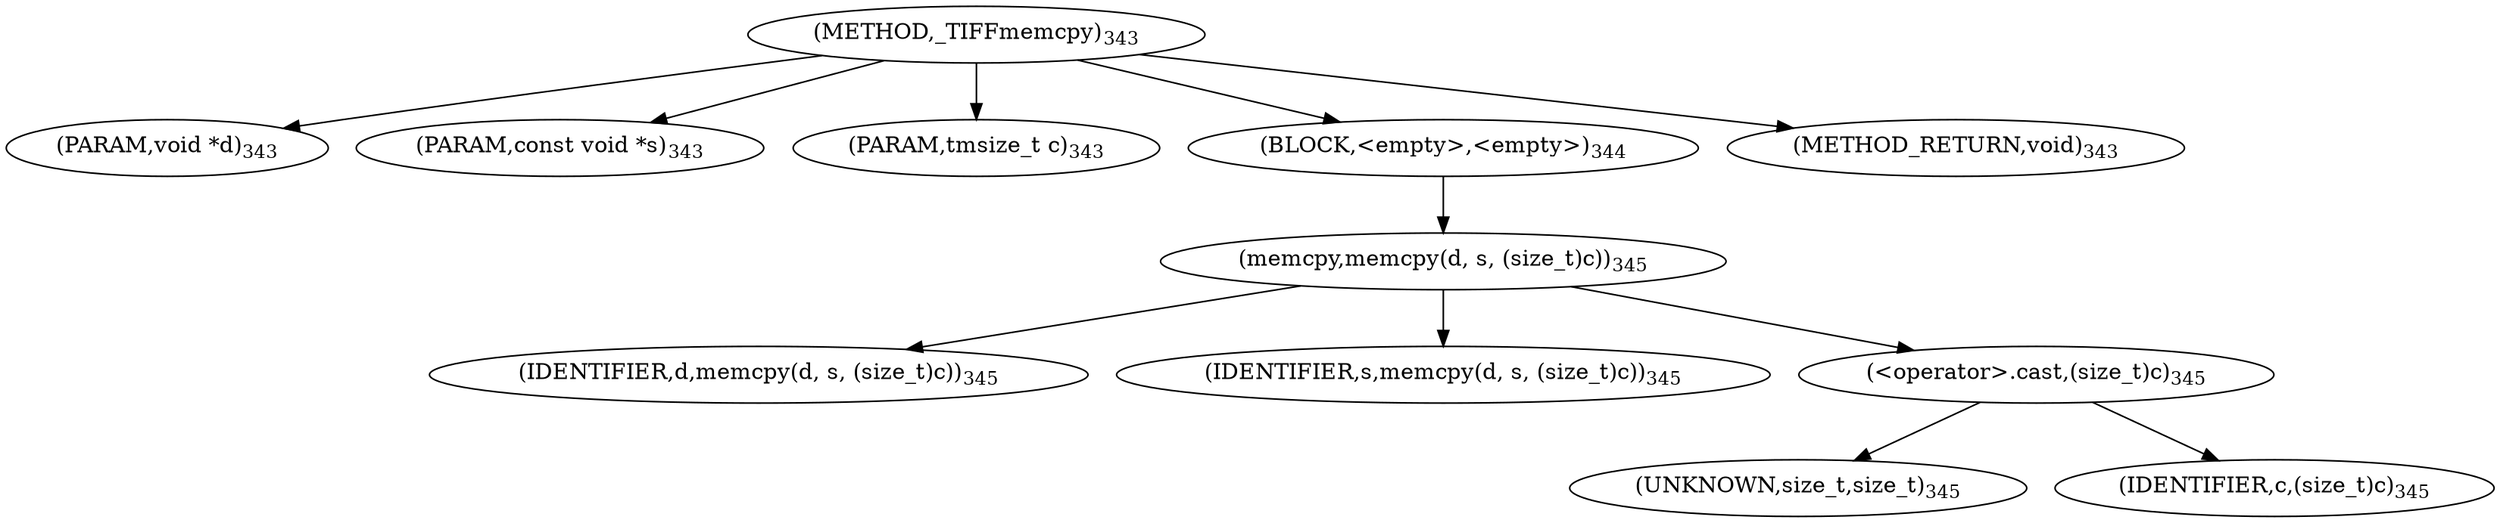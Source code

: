 digraph "_TIFFmemcpy" {  
"34181" [label = <(METHOD,_TIFFmemcpy)<SUB>343</SUB>> ]
"34182" [label = <(PARAM,void *d)<SUB>343</SUB>> ]
"34183" [label = <(PARAM,const void *s)<SUB>343</SUB>> ]
"34184" [label = <(PARAM,tmsize_t c)<SUB>343</SUB>> ]
"34185" [label = <(BLOCK,&lt;empty&gt;,&lt;empty&gt;)<SUB>344</SUB>> ]
"34186" [label = <(memcpy,memcpy(d, s, (size_t)c))<SUB>345</SUB>> ]
"34187" [label = <(IDENTIFIER,d,memcpy(d, s, (size_t)c))<SUB>345</SUB>> ]
"34188" [label = <(IDENTIFIER,s,memcpy(d, s, (size_t)c))<SUB>345</SUB>> ]
"34189" [label = <(&lt;operator&gt;.cast,(size_t)c)<SUB>345</SUB>> ]
"34190" [label = <(UNKNOWN,size_t,size_t)<SUB>345</SUB>> ]
"34191" [label = <(IDENTIFIER,c,(size_t)c)<SUB>345</SUB>> ]
"34192" [label = <(METHOD_RETURN,void)<SUB>343</SUB>> ]
  "34181" -> "34182" 
  "34181" -> "34183" 
  "34181" -> "34184" 
  "34181" -> "34185" 
  "34181" -> "34192" 
  "34185" -> "34186" 
  "34186" -> "34187" 
  "34186" -> "34188" 
  "34186" -> "34189" 
  "34189" -> "34190" 
  "34189" -> "34191" 
}
